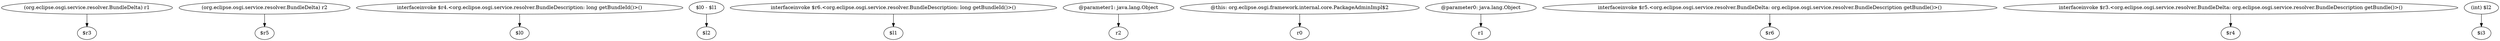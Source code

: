 digraph g {
0[label="(org.eclipse.osgi.service.resolver.BundleDelta) r1"]
1[label="$r3"]
0->1[label=""]
2[label="(org.eclipse.osgi.service.resolver.BundleDelta) r2"]
3[label="$r5"]
2->3[label=""]
4[label="interfaceinvoke $r4.<org.eclipse.osgi.service.resolver.BundleDescription: long getBundleId()>()"]
5[label="$l0"]
4->5[label=""]
6[label="$l0 - $l1"]
7[label="$l2"]
6->7[label=""]
8[label="interfaceinvoke $r6.<org.eclipse.osgi.service.resolver.BundleDescription: long getBundleId()>()"]
9[label="$l1"]
8->9[label=""]
10[label="@parameter1: java.lang.Object"]
11[label="r2"]
10->11[label=""]
12[label="@this: org.eclipse.osgi.framework.internal.core.PackageAdminImpl$2"]
13[label="r0"]
12->13[label=""]
14[label="@parameter0: java.lang.Object"]
15[label="r1"]
14->15[label=""]
16[label="interfaceinvoke $r5.<org.eclipse.osgi.service.resolver.BundleDelta: org.eclipse.osgi.service.resolver.BundleDescription getBundle()>()"]
17[label="$r6"]
16->17[label=""]
18[label="interfaceinvoke $r3.<org.eclipse.osgi.service.resolver.BundleDelta: org.eclipse.osgi.service.resolver.BundleDescription getBundle()>()"]
19[label="$r4"]
18->19[label=""]
20[label="(int) $l2"]
21[label="$i3"]
20->21[label=""]
}